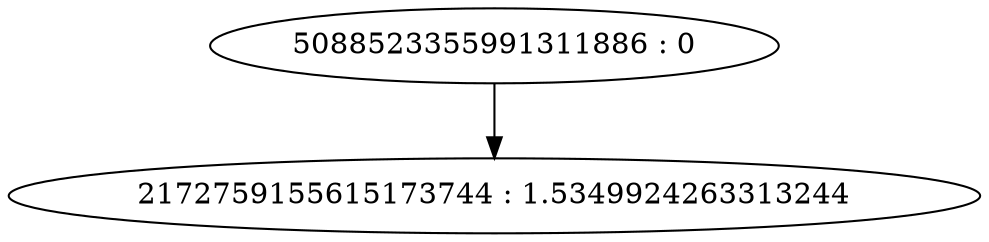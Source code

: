 digraph "plots/tree_37.dot" {
	0 [label="5088523355991311886 : 0"]
	1 [label="2172759155615173744 : 1.5349924263313244"]
	0 -> 1
}

